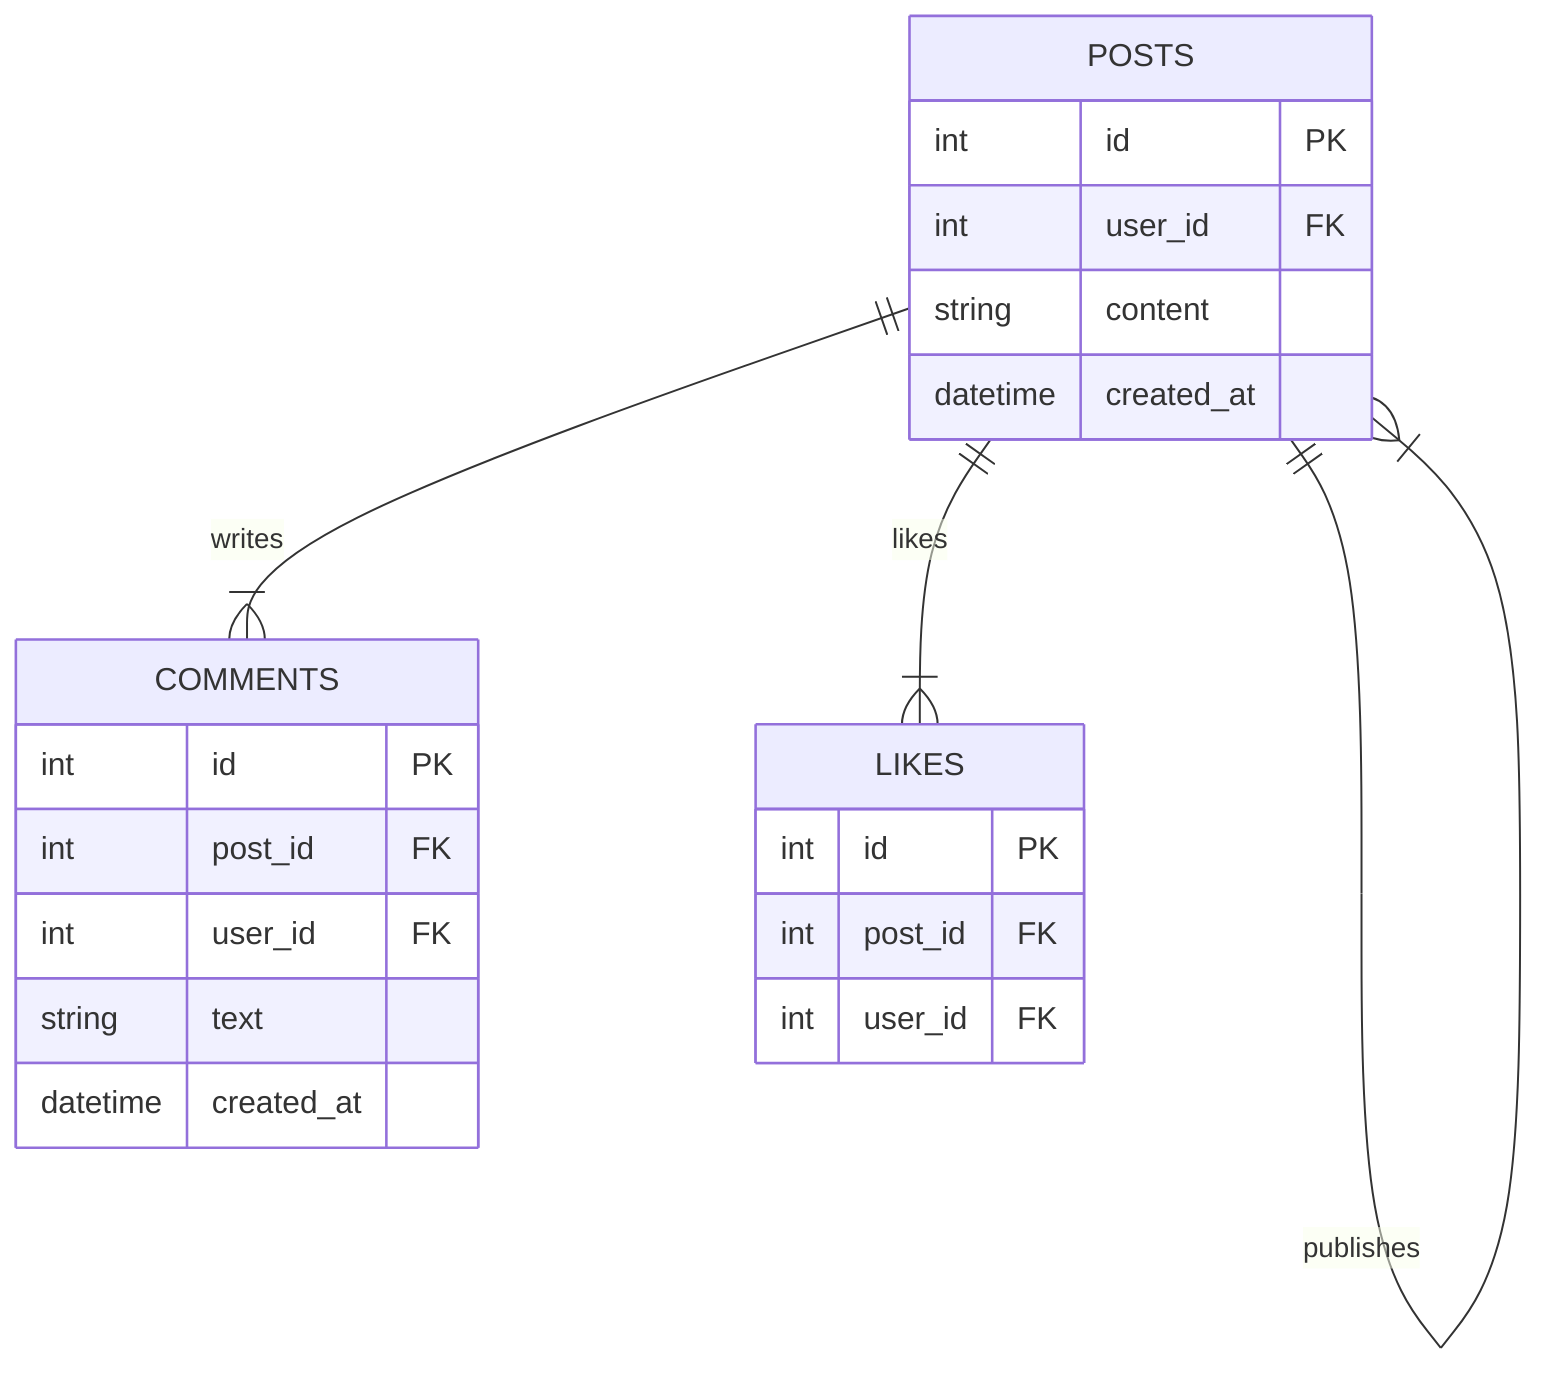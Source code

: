 erDiagram
    POSTS ||--|{ POSTS : publishes
    POSTS ||--|{ COMMENTS : writes
    POSTS ||--|{ LIKES : likes

    POSTS {
        int id PK
        int user_id FK
        string content
        datetime created_at
    }
    
    COMMENTS {
        int id PK
        int post_id FK
        int user_id FK
        string text
        datetime created_at
    }
    
    LIKES {
        int id PK
        int post_id FK
        int user_id FK
    }